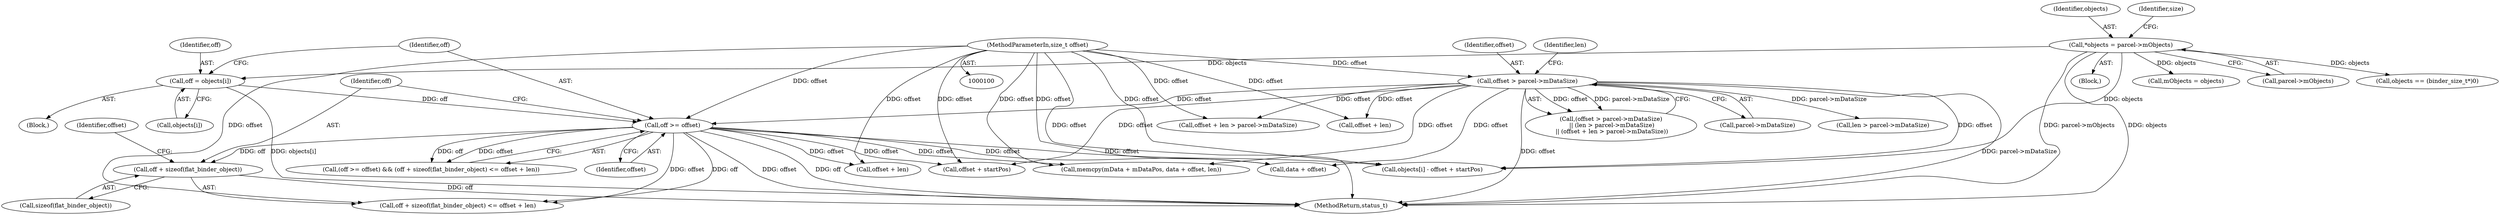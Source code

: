 digraph "0_Android_e68cbc3e9e66df4231e70efa3e9c41abc12aea20@API" {
"1000194" [label="(Call,off + sizeof(flat_binder_object))"];
"1000190" [label="(Call,off >= offset)"];
"1000183" [label="(Call,off = objects[i])"];
"1000114" [label="(Call,*objects = parcel->mObjects)"];
"1000148" [label="(Call,offset > parcel->mDataSize)"];
"1000102" [label="(MethodParameterIn,size_t offset)"];
"1000116" [label="(Call,parcel->mObjects)"];
"1000185" [label="(Call,objects[i])"];
"1000181" [label="(Block,)"];
"1000114" [label="(Call,*objects = parcel->mObjects)"];
"1000184" [label="(Identifier,off)"];
"1000102" [label="(MethodParameterIn,size_t offset)"];
"1000244" [label="(Call,data + offset)"];
"1000191" [label="(Identifier,off)"];
"1000159" [label="(Call,offset + len > parcel->mDataSize)"];
"1000149" [label="(Identifier,offset)"];
"1000160" [label="(Call,offset + len)"];
"1000183" [label="(Call,off = objects[i])"];
"1000190" [label="(Call,off >= offset)"];
"1000199" [label="(Identifier,offset)"];
"1000291" [label="(Call,objects == (binder_size_t*)0)"];
"1000150" [label="(Call,parcel->mDataSize)"];
"1000380" [label="(MethodReturn,status_t)"];
"1000327" [label="(Call,offset + startPos)"];
"1000147" [label="(Call,(offset > parcel->mDataSize)\n || (len > parcel->mDataSize)\n || (offset + len > parcel->mDataSize))"];
"1000154" [label="(Call,len > parcel->mDataSize)"];
"1000148" [label="(Call,offset > parcel->mDataSize)"];
"1000193" [label="(Call,off + sizeof(flat_binder_object) <= offset + len)"];
"1000240" [label="(Call,memcpy(mData + mDataPos, data + offset, len))"];
"1000323" [label="(Call,objects[i] - offset + startPos)"];
"1000196" [label="(Call,sizeof(flat_binder_object))"];
"1000192" [label="(Identifier,offset)"];
"1000104" [label="(Block,)"];
"1000115" [label="(Identifier,objects)"];
"1000299" [label="(Call,mObjects = objects)"];
"1000195" [label="(Identifier,off)"];
"1000121" [label="(Identifier,size)"];
"1000189" [label="(Call,(off >= offset) && (off + sizeof(flat_binder_object) <= offset + len))"];
"1000194" [label="(Call,off + sizeof(flat_binder_object))"];
"1000198" [label="(Call,offset + len)"];
"1000155" [label="(Identifier,len)"];
"1000194" -> "1000193"  [label="AST: "];
"1000194" -> "1000196"  [label="CFG: "];
"1000195" -> "1000194"  [label="AST: "];
"1000196" -> "1000194"  [label="AST: "];
"1000199" -> "1000194"  [label="CFG: "];
"1000194" -> "1000380"  [label="DDG: off"];
"1000190" -> "1000194"  [label="DDG: off"];
"1000190" -> "1000189"  [label="AST: "];
"1000190" -> "1000192"  [label="CFG: "];
"1000191" -> "1000190"  [label="AST: "];
"1000192" -> "1000190"  [label="AST: "];
"1000195" -> "1000190"  [label="CFG: "];
"1000189" -> "1000190"  [label="CFG: "];
"1000190" -> "1000380"  [label="DDG: off"];
"1000190" -> "1000380"  [label="DDG: offset"];
"1000190" -> "1000189"  [label="DDG: off"];
"1000190" -> "1000189"  [label="DDG: offset"];
"1000183" -> "1000190"  [label="DDG: off"];
"1000148" -> "1000190"  [label="DDG: offset"];
"1000102" -> "1000190"  [label="DDG: offset"];
"1000190" -> "1000193"  [label="DDG: off"];
"1000190" -> "1000193"  [label="DDG: offset"];
"1000190" -> "1000198"  [label="DDG: offset"];
"1000190" -> "1000240"  [label="DDG: offset"];
"1000190" -> "1000244"  [label="DDG: offset"];
"1000190" -> "1000323"  [label="DDG: offset"];
"1000190" -> "1000327"  [label="DDG: offset"];
"1000183" -> "1000181"  [label="AST: "];
"1000183" -> "1000185"  [label="CFG: "];
"1000184" -> "1000183"  [label="AST: "];
"1000185" -> "1000183"  [label="AST: "];
"1000191" -> "1000183"  [label="CFG: "];
"1000183" -> "1000380"  [label="DDG: objects[i]"];
"1000114" -> "1000183"  [label="DDG: objects"];
"1000114" -> "1000104"  [label="AST: "];
"1000114" -> "1000116"  [label="CFG: "];
"1000115" -> "1000114"  [label="AST: "];
"1000116" -> "1000114"  [label="AST: "];
"1000121" -> "1000114"  [label="CFG: "];
"1000114" -> "1000380"  [label="DDG: objects"];
"1000114" -> "1000380"  [label="DDG: parcel->mObjects"];
"1000114" -> "1000291"  [label="DDG: objects"];
"1000114" -> "1000299"  [label="DDG: objects"];
"1000114" -> "1000323"  [label="DDG: objects"];
"1000148" -> "1000147"  [label="AST: "];
"1000148" -> "1000150"  [label="CFG: "];
"1000149" -> "1000148"  [label="AST: "];
"1000150" -> "1000148"  [label="AST: "];
"1000155" -> "1000148"  [label="CFG: "];
"1000147" -> "1000148"  [label="CFG: "];
"1000148" -> "1000380"  [label="DDG: offset"];
"1000148" -> "1000380"  [label="DDG: parcel->mDataSize"];
"1000148" -> "1000147"  [label="DDG: offset"];
"1000148" -> "1000147"  [label="DDG: parcel->mDataSize"];
"1000102" -> "1000148"  [label="DDG: offset"];
"1000148" -> "1000154"  [label="DDG: parcel->mDataSize"];
"1000148" -> "1000159"  [label="DDG: offset"];
"1000148" -> "1000160"  [label="DDG: offset"];
"1000148" -> "1000240"  [label="DDG: offset"];
"1000148" -> "1000244"  [label="DDG: offset"];
"1000148" -> "1000323"  [label="DDG: offset"];
"1000148" -> "1000327"  [label="DDG: offset"];
"1000102" -> "1000100"  [label="AST: "];
"1000102" -> "1000380"  [label="DDG: offset"];
"1000102" -> "1000159"  [label="DDG: offset"];
"1000102" -> "1000160"  [label="DDG: offset"];
"1000102" -> "1000193"  [label="DDG: offset"];
"1000102" -> "1000198"  [label="DDG: offset"];
"1000102" -> "1000240"  [label="DDG: offset"];
"1000102" -> "1000244"  [label="DDG: offset"];
"1000102" -> "1000323"  [label="DDG: offset"];
"1000102" -> "1000327"  [label="DDG: offset"];
}
